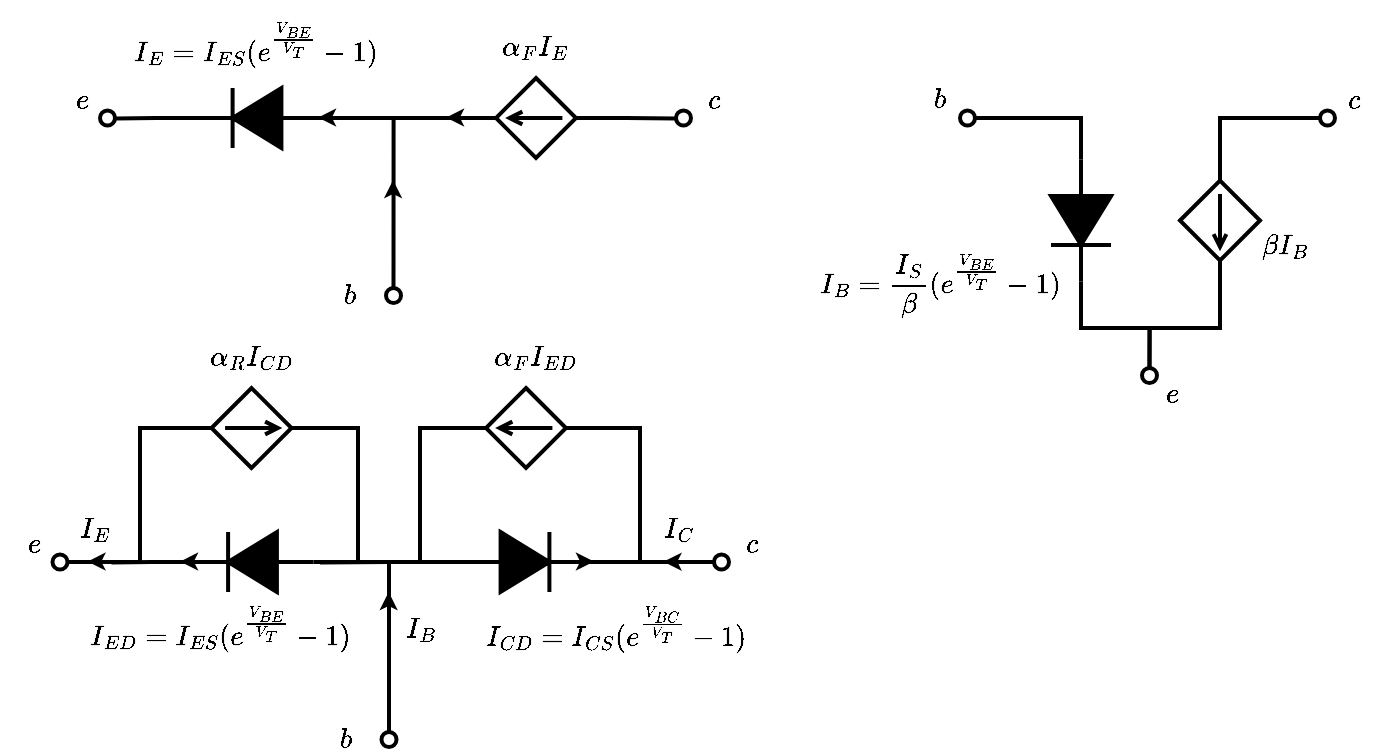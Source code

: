 <mxfile version="24.7.17">
  <diagram name="Page-1" id="gsVIdmp9p8dIHA6NmziE">
    <mxGraphModel dx="583" dy="349" grid="1" gridSize="10" guides="1" tooltips="1" connect="1" arrows="1" fold="1" page="1" pageScale="1" pageWidth="827" pageHeight="1169" math="1" shadow="0">
      <root>
        <mxCell id="0" />
        <mxCell id="1" parent="0" />
        <mxCell id="f_RIaWDAUoFdxqTl09n3-4" style="edgeStyle=orthogonalEdgeStyle;rounded=0;orthogonalLoop=1;jettySize=auto;html=1;exitX=1;exitY=0.5;exitDx=0;exitDy=0;exitPerimeter=0;strokeWidth=2;endArrow=none;endFill=0;" edge="1" parent="1" source="f_RIaWDAUoFdxqTl09n3-1">
          <mxGeometry relative="1" as="geometry">
            <mxPoint x="88" y="295.238" as="targetPoint" />
          </mxGeometry>
        </mxCell>
        <mxCell id="f_RIaWDAUoFdxqTl09n3-9" style="edgeStyle=orthogonalEdgeStyle;rounded=0;orthogonalLoop=1;jettySize=auto;html=1;exitX=0;exitY=0.5;exitDx=0;exitDy=0;exitPerimeter=0;entryX=0.5;entryY=0;entryDx=0;entryDy=0;strokeWidth=2;endArrow=none;endFill=0;" edge="1" parent="1" source="f_RIaWDAUoFdxqTl09n3-1" target="f_RIaWDAUoFdxqTl09n3-10">
          <mxGeometry relative="1" as="geometry">
            <mxPoint x="228" y="380" as="targetPoint" />
          </mxGeometry>
        </mxCell>
        <mxCell id="f_RIaWDAUoFdxqTl09n3-1" value="" style="pointerEvents=1;fillColor=strokeColor;verticalLabelPosition=bottom;shadow=0;dashed=0;align=center;html=1;verticalAlign=top;shape=mxgraph.electrical.diodes.diode;rotation=-180;strokeColor=default;strokeWidth=2;" vertex="1" parent="1">
          <mxGeometry x="128" y="280" width="61" height="30" as="geometry" />
        </mxCell>
        <mxCell id="f_RIaWDAUoFdxqTl09n3-5" style="edgeStyle=orthogonalEdgeStyle;rounded=0;orthogonalLoop=1;jettySize=auto;html=1;exitX=0.5;exitY=0;exitDx=0;exitDy=0;exitPerimeter=0;strokeWidth=2;endArrow=none;endFill=0;" edge="1" parent="1" source="f_RIaWDAUoFdxqTl09n3-2">
          <mxGeometry relative="1" as="geometry">
            <mxPoint x="368" y="295.238" as="targetPoint" />
          </mxGeometry>
        </mxCell>
        <mxCell id="f_RIaWDAUoFdxqTl09n3-2" value="" style="pointerEvents=1;verticalLabelPosition=bottom;shadow=0;dashed=0;align=center;html=1;verticalAlign=top;shape=mxgraph.electrical.signal_sources.source;aspect=fixed;points=[[0.5,0,0],[1,0.5,0],[0.5,1,0],[0,0.5,0]];elSignalType=dc2;elSourceType=dependent;strokeWidth=2;rotation=90;" vertex="1" parent="1">
          <mxGeometry x="278" y="275" width="40" height="40" as="geometry" />
        </mxCell>
        <mxCell id="f_RIaWDAUoFdxqTl09n3-3" style="edgeStyle=orthogonalEdgeStyle;rounded=0;orthogonalLoop=1;jettySize=auto;html=1;exitX=0;exitY=0.5;exitDx=0;exitDy=0;exitPerimeter=0;entryX=0.5;entryY=1;entryDx=0;entryDy=0;entryPerimeter=0;strokeWidth=2;endArrow=none;endFill=0;" edge="1" parent="1" source="f_RIaWDAUoFdxqTl09n3-1" target="f_RIaWDAUoFdxqTl09n3-2">
          <mxGeometry relative="1" as="geometry" />
        </mxCell>
        <mxCell id="f_RIaWDAUoFdxqTl09n3-6" value="" style="ellipse;whiteSpace=wrap;html=1;aspect=fixed;strokeWidth=2;" vertex="1" parent="1">
          <mxGeometry x="80" y="291.25" width="7.5" height="7.5" as="geometry" />
        </mxCell>
        <mxCell id="f_RIaWDAUoFdxqTl09n3-7" value="" style="ellipse;whiteSpace=wrap;html=1;aspect=fixed;strokeWidth=2;" vertex="1" parent="1">
          <mxGeometry x="368" y="291.25" width="7.5" height="7.5" as="geometry" />
        </mxCell>
        <mxCell id="f_RIaWDAUoFdxqTl09n3-10" value="" style="ellipse;whiteSpace=wrap;html=1;aspect=fixed;strokeWidth=2;" vertex="1" parent="1">
          <mxGeometry x="223" y="380" width="7.5" height="7.5" as="geometry" />
        </mxCell>
        <mxCell id="f_RIaWDAUoFdxqTl09n3-12" value="$$I_E=I_{ES}(e^{\frac{V_{BE}}{V_T}}-1)$$" style="text;html=1;align=center;verticalAlign=middle;whiteSpace=wrap;rounded=0;" vertex="1" parent="1">
          <mxGeometry x="128" y="248" width="60" height="20" as="geometry" />
        </mxCell>
        <mxCell id="f_RIaWDAUoFdxqTl09n3-13" value="$$e$$" style="text;html=1;align=center;verticalAlign=middle;whiteSpace=wrap;rounded=0;" vertex="1" parent="1">
          <mxGeometry x="63.75" y="280" width="14.25" height="11.25" as="geometry" />
        </mxCell>
        <mxCell id="f_RIaWDAUoFdxqTl09n3-14" value="$$b$$" style="text;html=1;align=center;verticalAlign=middle;whiteSpace=wrap;rounded=0;" vertex="1" parent="1">
          <mxGeometry x="198" y="378.13" width="14.25" height="11.25" as="geometry" />
        </mxCell>
        <mxCell id="f_RIaWDAUoFdxqTl09n3-15" value="$$c$$" style="text;html=1;align=center;verticalAlign=middle;whiteSpace=wrap;rounded=0;" vertex="1" parent="1">
          <mxGeometry x="380" y="280" width="14.25" height="11.25" as="geometry" />
        </mxCell>
        <mxCell id="f_RIaWDAUoFdxqTl09n3-16" value="$$\alpha_FI_E$$" style="text;html=1;align=center;verticalAlign=middle;whiteSpace=wrap;rounded=0;" vertex="1" parent="1">
          <mxGeometry x="273" y="251" width="50" height="15" as="geometry" />
        </mxCell>
        <mxCell id="f_RIaWDAUoFdxqTl09n3-17" value="" style="ellipse;whiteSpace=wrap;html=1;aspect=fixed;strokeWidth=2;" vertex="1" parent="1">
          <mxGeometry x="601" y="420" width="7.5" height="7.5" as="geometry" />
        </mxCell>
        <mxCell id="f_RIaWDAUoFdxqTl09n3-23" style="edgeStyle=orthogonalEdgeStyle;rounded=0;orthogonalLoop=1;jettySize=auto;html=1;exitX=1;exitY=0.5;exitDx=0;exitDy=0;exitPerimeter=0;entryX=0.5;entryY=0;entryDx=0;entryDy=0;strokeWidth=2;endArrow=none;endFill=0;" edge="1" parent="1" source="f_RIaWDAUoFdxqTl09n3-18" target="f_RIaWDAUoFdxqTl09n3-17">
          <mxGeometry relative="1" as="geometry">
            <Array as="points">
              <mxPoint x="571" y="400" />
              <mxPoint x="605" y="400" />
            </Array>
          </mxGeometry>
        </mxCell>
        <mxCell id="f_RIaWDAUoFdxqTl09n3-18" value="" style="pointerEvents=1;fillColor=strokeColor;verticalLabelPosition=bottom;shadow=0;dashed=0;align=center;html=1;verticalAlign=top;shape=mxgraph.electrical.diodes.diode;rotation=90;strokeColor=default;strokeWidth=2;" vertex="1" parent="1">
          <mxGeometry x="540" y="331.25" width="61" height="30" as="geometry" />
        </mxCell>
        <mxCell id="f_RIaWDAUoFdxqTl09n3-25" style="edgeStyle=orthogonalEdgeStyle;rounded=0;orthogonalLoop=1;jettySize=auto;html=1;exitX=0.5;exitY=1;exitDx=0;exitDy=0;exitPerimeter=0;entryX=0.5;entryY=0;entryDx=0;entryDy=0;strokeWidth=2;endArrow=none;endFill=0;" edge="1" parent="1" source="f_RIaWDAUoFdxqTl09n3-19" target="f_RIaWDAUoFdxqTl09n3-17">
          <mxGeometry relative="1" as="geometry">
            <Array as="points">
              <mxPoint x="640" y="400" />
              <mxPoint x="605" y="400" />
            </Array>
          </mxGeometry>
        </mxCell>
        <mxCell id="f_RIaWDAUoFdxqTl09n3-19" value="" style="pointerEvents=1;verticalLabelPosition=bottom;shadow=0;dashed=0;align=center;html=1;verticalAlign=top;shape=mxgraph.electrical.signal_sources.source;aspect=fixed;points=[[0.5,0,0],[1,0.5,0],[0.5,1,0],[0,0.5,0]];elSignalType=dc2;elSourceType=dependent;strokeWidth=2;rotation=0;" vertex="1" parent="1">
          <mxGeometry x="620" y="326.25" width="40" height="40" as="geometry" />
        </mxCell>
        <mxCell id="f_RIaWDAUoFdxqTl09n3-20" value="" style="ellipse;whiteSpace=wrap;html=1;aspect=fixed;strokeWidth=2;" vertex="1" parent="1">
          <mxGeometry x="510" y="291.25" width="7.5" height="7.5" as="geometry" />
        </mxCell>
        <mxCell id="f_RIaWDAUoFdxqTl09n3-21" style="edgeStyle=orthogonalEdgeStyle;rounded=0;orthogonalLoop=1;jettySize=auto;html=1;exitX=1;exitY=0.5;exitDx=0;exitDy=0;entryX=0;entryY=0.5;entryDx=0;entryDy=0;entryPerimeter=0;strokeWidth=2;endArrow=none;endFill=0;" edge="1" parent="1" source="f_RIaWDAUoFdxqTl09n3-20" target="f_RIaWDAUoFdxqTl09n3-18">
          <mxGeometry relative="1" as="geometry" />
        </mxCell>
        <mxCell id="f_RIaWDAUoFdxqTl09n3-26" value="" style="ellipse;whiteSpace=wrap;html=1;aspect=fixed;strokeWidth=2;" vertex="1" parent="1">
          <mxGeometry x="690" y="291.25" width="7.5" height="7.5" as="geometry" />
        </mxCell>
        <mxCell id="f_RIaWDAUoFdxqTl09n3-27" style="edgeStyle=orthogonalEdgeStyle;rounded=0;orthogonalLoop=1;jettySize=auto;html=1;exitX=0;exitY=0.5;exitDx=0;exitDy=0;entryX=0.5;entryY=0;entryDx=0;entryDy=0;entryPerimeter=0;strokeWidth=2;endArrow=none;endFill=0;" edge="1" parent="1" source="f_RIaWDAUoFdxqTl09n3-26" target="f_RIaWDAUoFdxqTl09n3-19">
          <mxGeometry relative="1" as="geometry" />
        </mxCell>
        <mxCell id="f_RIaWDAUoFdxqTl09n3-28" value="$$\beta I_B$$" style="text;html=1;align=center;verticalAlign=middle;whiteSpace=wrap;rounded=0;" vertex="1" parent="1">
          <mxGeometry x="647.5" y="351.25" width="50" height="15" as="geometry" />
        </mxCell>
        <mxCell id="f_RIaWDAUoFdxqTl09n3-31" value="$$I_B=\frac{I_{S}}{\beta}(e^{\frac{V_{BE}}{V_T}}-1)$$" style="text;html=1;align=center;verticalAlign=middle;whiteSpace=wrap;rounded=0;" vertex="1" parent="1">
          <mxGeometry x="470" y="369.38" width="60" height="20" as="geometry" />
        </mxCell>
        <mxCell id="f_RIaWDAUoFdxqTl09n3-32" value="$$e$$" style="text;html=1;align=center;verticalAlign=middle;whiteSpace=wrap;rounded=0;" vertex="1" parent="1">
          <mxGeometry x="608.5" y="427.5" width="14.25" height="11.25" as="geometry" />
        </mxCell>
        <mxCell id="f_RIaWDAUoFdxqTl09n3-33" value="$$b$$" style="text;html=1;align=center;verticalAlign=middle;whiteSpace=wrap;rounded=0;" vertex="1" parent="1">
          <mxGeometry x="492.88" y="280" width="14.25" height="11.25" as="geometry" />
        </mxCell>
        <mxCell id="f_RIaWDAUoFdxqTl09n3-35" value="$$c$$" style="text;html=1;align=center;verticalAlign=middle;whiteSpace=wrap;rounded=0;" vertex="1" parent="1">
          <mxGeometry x="700" y="280" width="14.25" height="11.25" as="geometry" />
        </mxCell>
        <mxCell id="f_RIaWDAUoFdxqTl09n3-36" style="edgeStyle=orthogonalEdgeStyle;rounded=0;orthogonalLoop=1;jettySize=auto;html=1;exitX=1;exitY=0.5;exitDx=0;exitDy=0;exitPerimeter=0;strokeWidth=2;endArrow=none;endFill=0;" edge="1" parent="1" source="f_RIaWDAUoFdxqTl09n3-38">
          <mxGeometry relative="1" as="geometry">
            <mxPoint x="85.75" y="517.238" as="targetPoint" />
          </mxGeometry>
        </mxCell>
        <mxCell id="f_RIaWDAUoFdxqTl09n3-37" style="edgeStyle=orthogonalEdgeStyle;rounded=0;orthogonalLoop=1;jettySize=auto;html=1;exitX=0;exitY=0.5;exitDx=0;exitDy=0;exitPerimeter=0;entryX=0.5;entryY=0;entryDx=0;entryDy=0;strokeWidth=2;endArrow=none;endFill=0;" edge="1" parent="1" source="f_RIaWDAUoFdxqTl09n3-38" target="f_RIaWDAUoFdxqTl09n3-44">
          <mxGeometry relative="1" as="geometry">
            <mxPoint x="225.75" y="602" as="targetPoint" />
          </mxGeometry>
        </mxCell>
        <mxCell id="f_RIaWDAUoFdxqTl09n3-38" value="" style="pointerEvents=1;fillColor=strokeColor;verticalLabelPosition=bottom;shadow=0;dashed=0;align=center;html=1;verticalAlign=top;shape=mxgraph.electrical.diodes.diode;rotation=-180;strokeColor=default;strokeWidth=2;" vertex="1" parent="1">
          <mxGeometry x="125.75" y="502" width="61" height="30" as="geometry" />
        </mxCell>
        <mxCell id="f_RIaWDAUoFdxqTl09n3-61" style="edgeStyle=orthogonalEdgeStyle;rounded=0;orthogonalLoop=1;jettySize=auto;html=1;exitX=0.5;exitY=0;exitDx=0;exitDy=0;exitPerimeter=0;entryX=0;entryY=0.5;entryDx=0;entryDy=0;strokeWidth=2;endArrow=none;endFill=0;" edge="1" parent="1" source="f_RIaWDAUoFdxqTl09n3-40" target="f_RIaWDAUoFdxqTl09n3-43">
          <mxGeometry relative="1" as="geometry">
            <Array as="points">
              <mxPoint x="350" y="450" />
              <mxPoint x="350" y="517" />
            </Array>
          </mxGeometry>
        </mxCell>
        <mxCell id="f_RIaWDAUoFdxqTl09n3-40" value="" style="pointerEvents=1;verticalLabelPosition=bottom;shadow=0;dashed=0;align=center;html=1;verticalAlign=top;shape=mxgraph.electrical.signal_sources.source;aspect=fixed;points=[[0.5,0,0],[1,0.5,0],[0.5,1,0],[0,0.5,0]];elSignalType=dc2;elSourceType=dependent;strokeWidth=2;rotation=90;" vertex="1" parent="1">
          <mxGeometry x="273" y="430" width="40" height="40" as="geometry" />
        </mxCell>
        <mxCell id="f_RIaWDAUoFdxqTl09n3-41" style="edgeStyle=orthogonalEdgeStyle;rounded=0;orthogonalLoop=1;jettySize=auto;html=1;exitX=0;exitY=0.5;exitDx=0;exitDy=0;exitPerimeter=0;entryX=0.5;entryY=1;entryDx=0;entryDy=0;entryPerimeter=0;strokeWidth=2;endArrow=none;endFill=0;" edge="1" parent="1" target="f_RIaWDAUoFdxqTl09n3-40">
          <mxGeometry relative="1" as="geometry">
            <mxPoint x="219.75" y="517" as="sourcePoint" />
            <mxPoint x="311" y="450" as="targetPoint" />
            <Array as="points">
              <mxPoint x="240" y="517" />
              <mxPoint x="240" y="450" />
            </Array>
          </mxGeometry>
        </mxCell>
        <mxCell id="f_RIaWDAUoFdxqTl09n3-42" value="" style="ellipse;whiteSpace=wrap;html=1;aspect=fixed;strokeWidth=2;" vertex="1" parent="1">
          <mxGeometry x="56.25" y="513.25" width="7.5" height="7.5" as="geometry" />
        </mxCell>
        <mxCell id="f_RIaWDAUoFdxqTl09n3-43" value="" style="ellipse;whiteSpace=wrap;html=1;aspect=fixed;strokeWidth=2;" vertex="1" parent="1">
          <mxGeometry x="387" y="513.25" width="7.5" height="7.5" as="geometry" />
        </mxCell>
        <mxCell id="f_RIaWDAUoFdxqTl09n3-44" value="" style="ellipse;whiteSpace=wrap;html=1;aspect=fixed;strokeWidth=2;" vertex="1" parent="1">
          <mxGeometry x="220.75" y="602" width="7.5" height="7.5" as="geometry" />
        </mxCell>
        <mxCell id="f_RIaWDAUoFdxqTl09n3-45" value="$$I_{ED}=I_{ES}(e^{\frac{V_{BE}}{V_T}}-1)$$" style="text;html=1;align=center;verticalAlign=middle;whiteSpace=wrap;rounded=0;" vertex="1" parent="1">
          <mxGeometry x="110" y="540" width="60" height="20" as="geometry" />
        </mxCell>
        <mxCell id="f_RIaWDAUoFdxqTl09n3-46" value="$$e$$" style="text;html=1;align=center;verticalAlign=middle;whiteSpace=wrap;rounded=0;" vertex="1" parent="1">
          <mxGeometry x="40" y="502" width="14.25" height="11.25" as="geometry" />
        </mxCell>
        <mxCell id="f_RIaWDAUoFdxqTl09n3-47" value="$$b$$" style="text;html=1;align=center;verticalAlign=middle;whiteSpace=wrap;rounded=0;" vertex="1" parent="1">
          <mxGeometry x="195.75" y="600.13" width="14.25" height="11.25" as="geometry" />
        </mxCell>
        <mxCell id="f_RIaWDAUoFdxqTl09n3-48" value="$$c$$" style="text;html=1;align=center;verticalAlign=middle;whiteSpace=wrap;rounded=0;" vertex="1" parent="1">
          <mxGeometry x="399" y="502" width="14.25" height="11.25" as="geometry" />
        </mxCell>
        <mxCell id="f_RIaWDAUoFdxqTl09n3-49" value="$$\alpha_FI_{ED}$$" style="text;html=1;align=center;verticalAlign=middle;whiteSpace=wrap;rounded=0;" vertex="1" parent="1">
          <mxGeometry x="273" y="406" width="50" height="15" as="geometry" />
        </mxCell>
        <mxCell id="f_RIaWDAUoFdxqTl09n3-53" style="edgeStyle=orthogonalEdgeStyle;rounded=0;orthogonalLoop=1;jettySize=auto;html=1;exitX=1;exitY=0.5;exitDx=0;exitDy=0;exitPerimeter=0;entryX=0;entryY=0.5;entryDx=0;entryDy=0;strokeWidth=2;endArrow=none;endFill=0;" edge="1" parent="1" source="f_RIaWDAUoFdxqTl09n3-51" target="f_RIaWDAUoFdxqTl09n3-43">
          <mxGeometry relative="1" as="geometry" />
        </mxCell>
        <mxCell id="f_RIaWDAUoFdxqTl09n3-51" value="" style="pointerEvents=1;fillColor=strokeColor;verticalLabelPosition=bottom;shadow=0;dashed=0;align=center;html=1;verticalAlign=top;shape=mxgraph.electrical.diodes.diode;rotation=0;strokeColor=default;strokeWidth=2;" vertex="1" parent="1">
          <mxGeometry x="262" y="502" width="61" height="30" as="geometry" />
        </mxCell>
        <mxCell id="f_RIaWDAUoFdxqTl09n3-52" style="edgeStyle=orthogonalEdgeStyle;rounded=0;orthogonalLoop=1;jettySize=auto;html=1;exitX=0;exitY=0.5;exitDx=0;exitDy=0;exitPerimeter=0;entryX=-0.053;entryY=0.493;entryDx=0;entryDy=0;entryPerimeter=0;strokeWidth=2;endArrow=none;endFill=0;" edge="1" parent="1" source="f_RIaWDAUoFdxqTl09n3-51" target="f_RIaWDAUoFdxqTl09n3-38">
          <mxGeometry relative="1" as="geometry" />
        </mxCell>
        <mxCell id="f_RIaWDAUoFdxqTl09n3-55" value="" style="endArrow=classic;html=1;rounded=0;" edge="1" parent="1">
          <mxGeometry width="50" height="50" relative="1" as="geometry">
            <mxPoint x="219" y="294.8" as="sourcePoint" />
            <mxPoint x="189" y="294.8" as="targetPoint" />
          </mxGeometry>
        </mxCell>
        <mxCell id="f_RIaWDAUoFdxqTl09n3-56" value="" style="endArrow=classic;html=1;rounded=0;" edge="1" parent="1">
          <mxGeometry width="50" height="50" relative="1" as="geometry">
            <mxPoint x="273" y="294.8" as="sourcePoint" />
            <mxPoint x="253" y="294.8" as="targetPoint" />
          </mxGeometry>
        </mxCell>
        <mxCell id="f_RIaWDAUoFdxqTl09n3-57" value="" style="endArrow=classic;html=1;rounded=0;" edge="1" parent="1">
          <mxGeometry width="50" height="50" relative="1" as="geometry">
            <mxPoint x="226.55" y="351.25" as="sourcePoint" />
            <mxPoint x="226.55" y="326.05" as="targetPoint" />
          </mxGeometry>
        </mxCell>
        <mxCell id="f_RIaWDAUoFdxqTl09n3-60" style="edgeStyle=orthogonalEdgeStyle;rounded=0;orthogonalLoop=1;jettySize=auto;html=1;exitX=0.5;exitY=0;exitDx=0;exitDy=0;exitPerimeter=0;entryX=1;entryY=0.5;entryDx=0;entryDy=0;strokeWidth=2;endArrow=none;endFill=0;" edge="1" parent="1" source="f_RIaWDAUoFdxqTl09n3-58" target="f_RIaWDAUoFdxqTl09n3-42">
          <mxGeometry relative="1" as="geometry">
            <Array as="points">
              <mxPoint x="100" y="450" />
              <mxPoint x="100" y="517" />
            </Array>
          </mxGeometry>
        </mxCell>
        <mxCell id="f_RIaWDAUoFdxqTl09n3-58" value="" style="pointerEvents=1;verticalLabelPosition=bottom;shadow=0;dashed=0;align=center;html=1;verticalAlign=top;shape=mxgraph.electrical.signal_sources.source;aspect=fixed;points=[[0.5,0,0],[1,0.5,0],[0.5,1,0],[0,0.5,0]];elSignalType=dc2;elSourceType=dependent;strokeWidth=2;rotation=-90;" vertex="1" parent="1">
          <mxGeometry x="135.75" y="430" width="40" height="40" as="geometry" />
        </mxCell>
        <mxCell id="f_RIaWDAUoFdxqTl09n3-59" style="edgeStyle=orthogonalEdgeStyle;rounded=0;orthogonalLoop=1;jettySize=auto;html=1;entryX=0;entryY=0.5;entryDx=0;entryDy=0;entryPerimeter=0;strokeWidth=2;endArrow=none;endFill=0;exitX=0.5;exitY=1;exitDx=0;exitDy=0;exitPerimeter=0;" edge="1" parent="1" source="f_RIaWDAUoFdxqTl09n3-58">
          <mxGeometry relative="1" as="geometry">
            <mxPoint x="180" y="460" as="sourcePoint" />
            <mxPoint x="261" y="517" as="targetPoint" />
            <Array as="points">
              <mxPoint x="209" y="450" />
              <mxPoint x="209" y="517" />
            </Array>
          </mxGeometry>
        </mxCell>
        <mxCell id="f_RIaWDAUoFdxqTl09n3-62" value="$$\alpha_RI_{CD}$$" style="text;html=1;align=center;verticalAlign=middle;whiteSpace=wrap;rounded=0;" vertex="1" parent="1">
          <mxGeometry x="130.75" y="406" width="50" height="15" as="geometry" />
        </mxCell>
        <mxCell id="f_RIaWDAUoFdxqTl09n3-63" value="" style="endArrow=classic;html=1;rounded=0;" edge="1" parent="1">
          <mxGeometry width="50" height="50" relative="1" as="geometry">
            <mxPoint x="93.75" y="516.8" as="sourcePoint" />
            <mxPoint x="73.75" y="516.8" as="targetPoint" />
          </mxGeometry>
        </mxCell>
        <mxCell id="f_RIaWDAUoFdxqTl09n3-64" value="" style="endArrow=classic;html=1;rounded=0;" edge="1" parent="1">
          <mxGeometry width="50" height="50" relative="1" as="geometry">
            <mxPoint x="381.75" y="516.83" as="sourcePoint" />
            <mxPoint x="361.75" y="516.83" as="targetPoint" />
          </mxGeometry>
        </mxCell>
        <mxCell id="f_RIaWDAUoFdxqTl09n3-65" value="" style="endArrow=classic;html=1;rounded=0;" edge="1" parent="1">
          <mxGeometry width="50" height="50" relative="1" as="geometry">
            <mxPoint x="224.33" y="552" as="sourcePoint" />
            <mxPoint x="224.33" y="532" as="targetPoint" />
          </mxGeometry>
        </mxCell>
        <mxCell id="f_RIaWDAUoFdxqTl09n3-66" value="$$I_E$$" style="text;html=1;align=center;verticalAlign=middle;whiteSpace=wrap;rounded=0;" vertex="1" parent="1">
          <mxGeometry x="67.5" y="489.75" width="20" height="19.5" as="geometry" />
        </mxCell>
        <mxCell id="f_RIaWDAUoFdxqTl09n3-67" value="$$I_C$$" style="text;html=1;align=center;verticalAlign=middle;whiteSpace=wrap;rounded=0;" vertex="1" parent="1">
          <mxGeometry x="360" y="489.75" width="20" height="19.5" as="geometry" />
        </mxCell>
        <mxCell id="f_RIaWDAUoFdxqTl09n3-69" value="$$I_B$$" style="text;html=1;align=center;verticalAlign=middle;whiteSpace=wrap;rounded=0;" vertex="1" parent="1">
          <mxGeometry x="230.5" y="540" width="20" height="19.5" as="geometry" />
        </mxCell>
        <mxCell id="f_RIaWDAUoFdxqTl09n3-70" value="" style="endArrow=classic;html=1;rounded=0;" edge="1" parent="1">
          <mxGeometry width="50" height="50" relative="1" as="geometry">
            <mxPoint x="147" y="516.8" as="sourcePoint" />
            <mxPoint x="120" y="516.8" as="targetPoint" />
          </mxGeometry>
        </mxCell>
        <mxCell id="f_RIaWDAUoFdxqTl09n3-71" value="" style="endArrow=classic;html=1;rounded=0;" edge="1" parent="1">
          <mxGeometry width="50" height="50" relative="1" as="geometry">
            <mxPoint x="303" y="516.8" as="sourcePoint" />
            <mxPoint x="327" y="516.8" as="targetPoint" />
          </mxGeometry>
        </mxCell>
        <mxCell id="f_RIaWDAUoFdxqTl09n3-76" value="$$I_{CD}=I_{CS}(e^{\frac{V_{BC}}{V_T}}-1)$$" style="text;html=1;align=center;verticalAlign=middle;whiteSpace=wrap;rounded=0;" vertex="1" parent="1">
          <mxGeometry x="308" y="539.5" width="60" height="20" as="geometry" />
        </mxCell>
      </root>
    </mxGraphModel>
  </diagram>
</mxfile>

